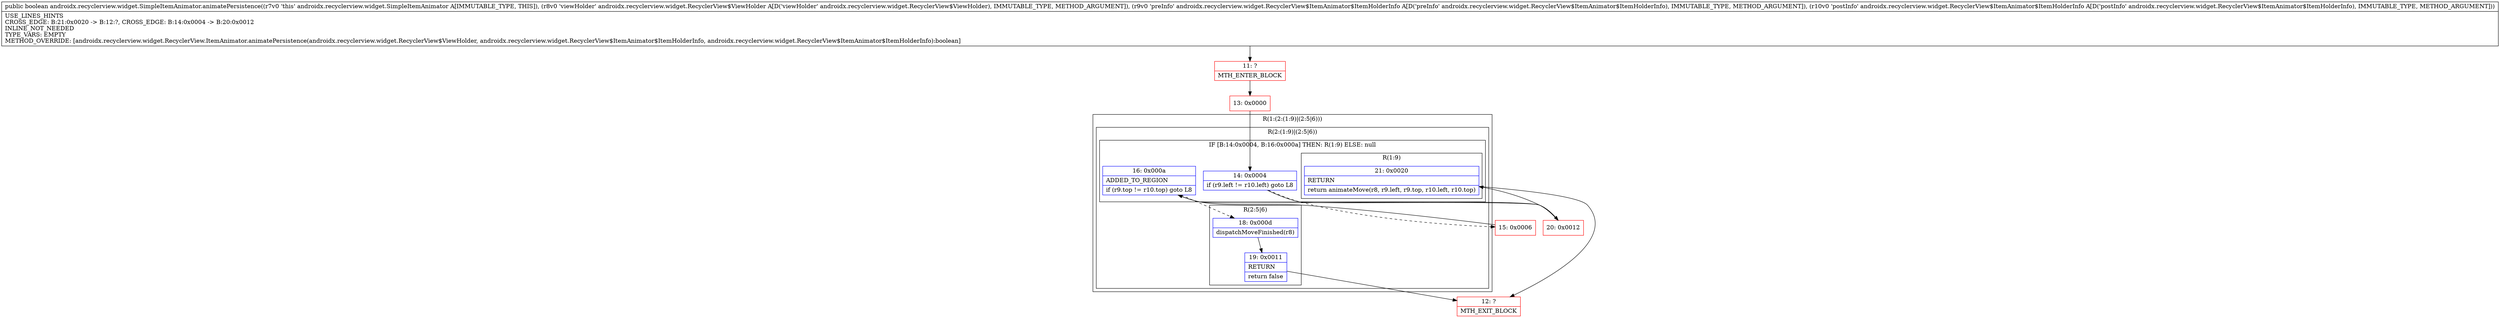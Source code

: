 digraph "CFG forandroidx.recyclerview.widget.SimpleItemAnimator.animatePersistence(Landroidx\/recyclerview\/widget\/RecyclerView$ViewHolder;Landroidx\/recyclerview\/widget\/RecyclerView$ItemAnimator$ItemHolderInfo;Landroidx\/recyclerview\/widget\/RecyclerView$ItemAnimator$ItemHolderInfo;)Z" {
subgraph cluster_Region_280246084 {
label = "R(1:(2:(1:9)|(2:5|6)))";
node [shape=record,color=blue];
subgraph cluster_Region_727378598 {
label = "R(2:(1:9)|(2:5|6))";
node [shape=record,color=blue];
subgraph cluster_IfRegion_1009863210 {
label = "IF [B:14:0x0004, B:16:0x000a] THEN: R(1:9) ELSE: null";
node [shape=record,color=blue];
Node_14 [shape=record,label="{14\:\ 0x0004|if (r9.left != r10.left) goto L8\l}"];
Node_16 [shape=record,label="{16\:\ 0x000a|ADDED_TO_REGION\l|if (r9.top != r10.top) goto L8\l}"];
subgraph cluster_Region_1392260756 {
label = "R(1:9)";
node [shape=record,color=blue];
Node_21 [shape=record,label="{21\:\ 0x0020|RETURN\l|return animateMove(r8, r9.left, r9.top, r10.left, r10.top)\l}"];
}
}
subgraph cluster_Region_1673733528 {
label = "R(2:5|6)";
node [shape=record,color=blue];
Node_18 [shape=record,label="{18\:\ 0x000d|dispatchMoveFinished(r8)\l}"];
Node_19 [shape=record,label="{19\:\ 0x0011|RETURN\l|return false\l}"];
}
}
}
Node_11 [shape=record,color=red,label="{11\:\ ?|MTH_ENTER_BLOCK\l}"];
Node_13 [shape=record,color=red,label="{13\:\ 0x0000}"];
Node_15 [shape=record,color=red,label="{15\:\ 0x0006}"];
Node_12 [shape=record,color=red,label="{12\:\ ?|MTH_EXIT_BLOCK\l}"];
Node_20 [shape=record,color=red,label="{20\:\ 0x0012}"];
MethodNode[shape=record,label="{public boolean androidx.recyclerview.widget.SimpleItemAnimator.animatePersistence((r7v0 'this' androidx.recyclerview.widget.SimpleItemAnimator A[IMMUTABLE_TYPE, THIS]), (r8v0 'viewHolder' androidx.recyclerview.widget.RecyclerView$ViewHolder A[D('viewHolder' androidx.recyclerview.widget.RecyclerView$ViewHolder), IMMUTABLE_TYPE, METHOD_ARGUMENT]), (r9v0 'preInfo' androidx.recyclerview.widget.RecyclerView$ItemAnimator$ItemHolderInfo A[D('preInfo' androidx.recyclerview.widget.RecyclerView$ItemAnimator$ItemHolderInfo), IMMUTABLE_TYPE, METHOD_ARGUMENT]), (r10v0 'postInfo' androidx.recyclerview.widget.RecyclerView$ItemAnimator$ItemHolderInfo A[D('postInfo' androidx.recyclerview.widget.RecyclerView$ItemAnimator$ItemHolderInfo), IMMUTABLE_TYPE, METHOD_ARGUMENT]))  | USE_LINES_HINTS\lCROSS_EDGE: B:21:0x0020 \-\> B:12:?, CROSS_EDGE: B:14:0x0004 \-\> B:20:0x0012\lINLINE_NOT_NEEDED\lTYPE_VARS: EMPTY\lMETHOD_OVERRIDE: [androidx.recyclerview.widget.RecyclerView.ItemAnimator.animatePersistence(androidx.recyclerview.widget.RecyclerView$ViewHolder, androidx.recyclerview.widget.RecyclerView$ItemAnimator$ItemHolderInfo, androidx.recyclerview.widget.RecyclerView$ItemAnimator$ItemHolderInfo):boolean]\l}"];
MethodNode -> Node_11;Node_14 -> Node_15[style=dashed];
Node_14 -> Node_20;
Node_16 -> Node_18[style=dashed];
Node_16 -> Node_20;
Node_21 -> Node_12;
Node_18 -> Node_19;
Node_19 -> Node_12;
Node_11 -> Node_13;
Node_13 -> Node_14;
Node_15 -> Node_16;
Node_20 -> Node_21;
}

